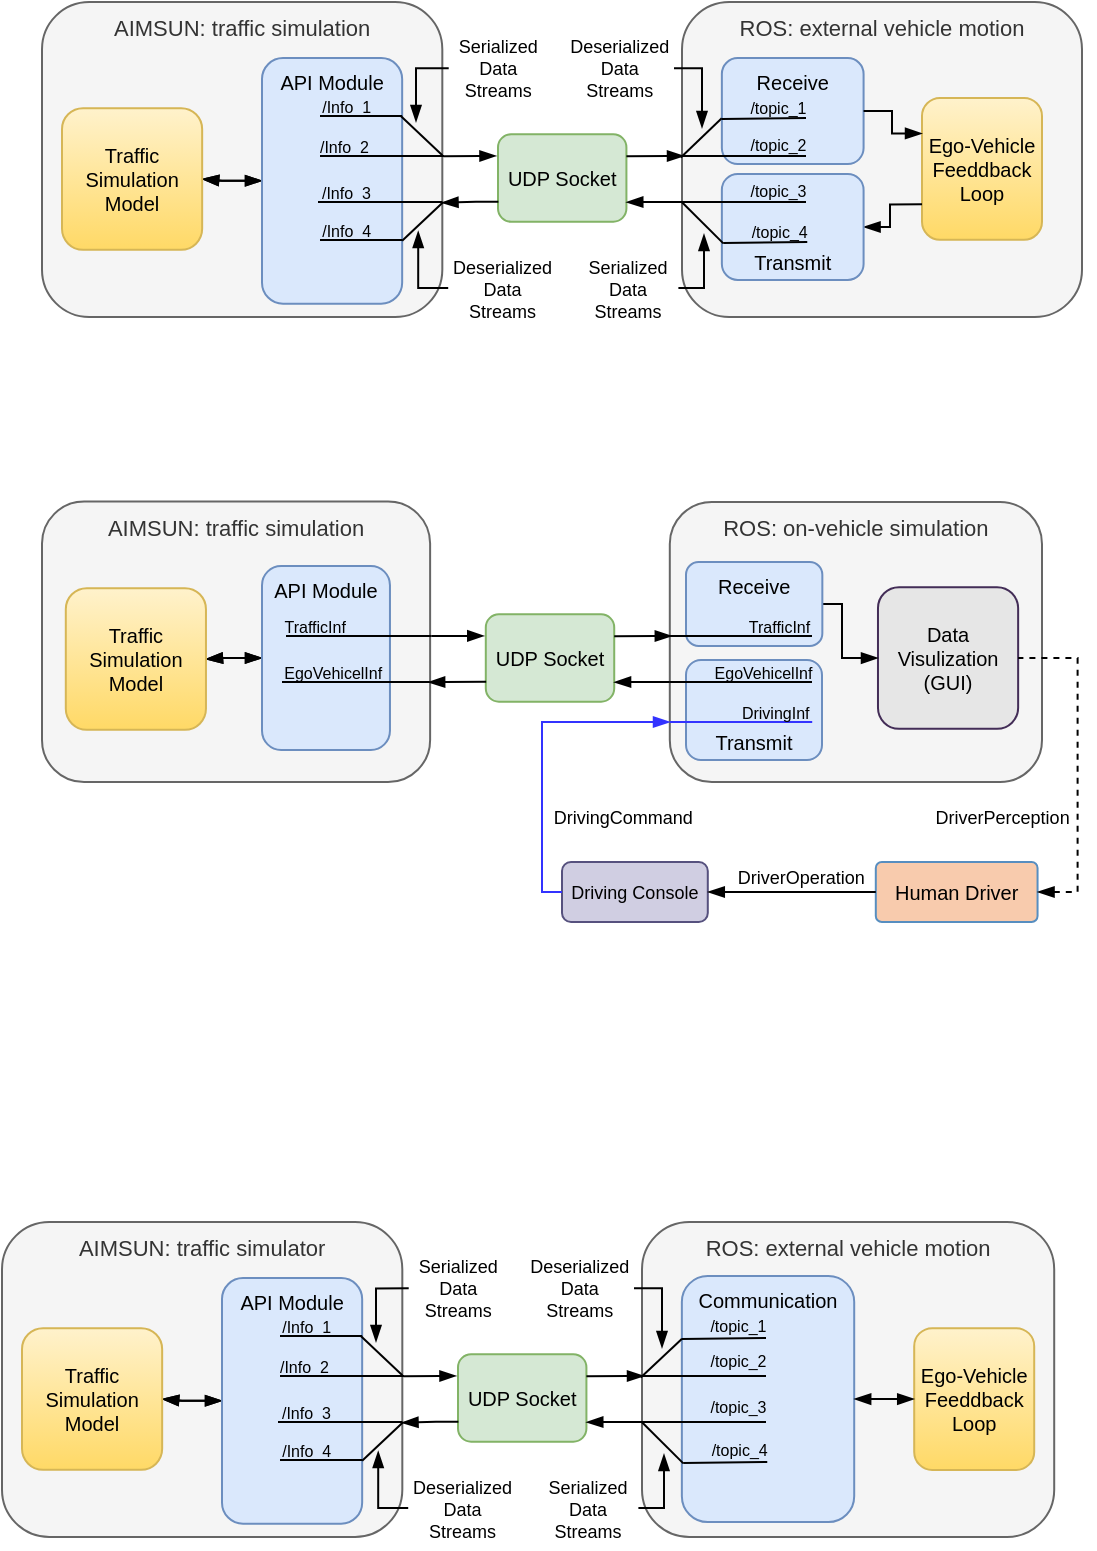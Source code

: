 <mxfile version="14.5.3" type="github" pages="2">
  <diagram id="g7usEjnd5ee0Ly5ZbJtn" name="Page-1">
    <mxGraphModel dx="779" dy="412" grid="1" gridSize="10" guides="1" tooltips="1" connect="1" arrows="1" fold="1" page="1" pageScale="1" pageWidth="850" pageHeight="1100" math="0" shadow="0">
      <root>
        <mxCell id="0" />
        <mxCell id="1" parent="0" />
        <mxCell id="hz4YJR4XzvFQm0AhXdvi-3" value="AIMSUN: traffic simulator" style="rounded=1;align=center;verticalAlign=top;fontSize=11;fontStyle=0;strokeColor=#666666;fillColor=#f5f5f5;fontColor=#333333;glass=0;" parent="1" vertex="1">
          <mxGeometry x="140" y="900" width="200.16" height="157.48" as="geometry" />
        </mxCell>
        <mxCell id="hz4YJR4XzvFQm0AhXdvi-12" value="" style="edgeStyle=orthogonalEdgeStyle;rounded=0;orthogonalLoop=1;jettySize=auto;endArrow=blockThin;endFill=1;startArrow=blockThin;startFill=1;" parent="1" source="hz4YJR4XzvFQm0AhXdvi-4" target="hz4YJR4XzvFQm0AhXdvi-6" edge="1">
          <mxGeometry relative="1" as="geometry" />
        </mxCell>
        <mxCell id="hz4YJR4XzvFQm0AhXdvi-13" value="" style="edgeStyle=orthogonalEdgeStyle;rounded=0;orthogonalLoop=1;jettySize=auto;startArrow=blockThin;startFill=1;endArrow=blockThin;endFill=1;strokeWidth=1;" parent="1" source="hz4YJR4XzvFQm0AhXdvi-4" target="hz4YJR4XzvFQm0AhXdvi-6" edge="1">
          <mxGeometry relative="1" as="geometry" />
        </mxCell>
        <mxCell id="hz4YJR4XzvFQm0AhXdvi-4" value="API Module" style="rounded=1;align=center;verticalAlign=top;fontSize=10;fontStyle=0;fillColor=#dae8fc;strokeColor=#6c8ebf;" parent="1" vertex="1">
          <mxGeometry x="250.0" y="928.01" width="70.079" height="122.834" as="geometry" />
        </mxCell>
        <mxCell id="hz4YJR4XzvFQm0AhXdvi-6" value="Traffic&#xa;Simulation&#xa;Model" style="rounded=1;align=center;verticalAlign=middle;fontSize=10;fontStyle=0;fillColor=#fff2cc;strokeColor=#d6b656;gradientColor=#ffd966;" parent="1" vertex="1">
          <mxGeometry x="150" y="953.07" width="70.08" height="70.866" as="geometry" />
        </mxCell>
        <mxCell id="hz4YJR4XzvFQm0AhXdvi-7" value="UDP Socket" style="rounded=1;align=center;verticalAlign=middle;fillColor=#d5e8d4;strokeColor=#82b366;fontSize=10;fontStyle=0;" parent="1" vertex="1">
          <mxGeometry x="368" y="966.15" width="64.21" height="43.71" as="geometry" />
        </mxCell>
        <mxCell id="hz4YJR4XzvFQm0AhXdvi-8" value="ROS: external vehicle motion" style="rounded=1;align=center;verticalAlign=top;fontSize=11;fontStyle=0;strokeColor=#666666;fillColor=#f5f5f5;fontColor=#333333;glass=0;" parent="1" vertex="1">
          <mxGeometry x="460" y="900" width="206.1" height="157.48" as="geometry" />
        </mxCell>
        <mxCell id="hz4YJR4XzvFQm0AhXdvi-9" value="Communication" style="rounded=1;align=center;verticalAlign=top;fontSize=10;fontStyle=0;fillColor=#dae8fc;strokeColor=#6c8ebf;" parent="1" vertex="1">
          <mxGeometry x="479.93" y="927.01" width="86.17" height="122.99" as="geometry" />
        </mxCell>
        <mxCell id="hz4YJR4XzvFQm0AhXdvi-15" value="Ego-Vehicle&#xa;Feeddback&#xa;Loop" style="rounded=1;align=center;verticalAlign=middle;fontSize=10;fontStyle=0;fillColor=#fff2cc;strokeColor=#d6b656;gradientColor=#ffd966;" parent="1" vertex="1">
          <mxGeometry x="596.1" y="953.07" width="60" height="70.87" as="geometry" />
        </mxCell>
        <mxCell id="hz4YJR4XzvFQm0AhXdvi-17" value="" style="rounded=0;orthogonalLoop=1;jettySize=auto;startArrow=blockThin;startFill=1;endArrow=none;endFill=0;strokeWidth=1;entryX=1.003;entryY=0.49;entryDx=0;entryDy=0;exitX=-0.012;exitY=0.247;exitDx=0;exitDy=0;exitPerimeter=0;entryPerimeter=0;" parent="1" source="hz4YJR4XzvFQm0AhXdvi-7" target="hz4YJR4XzvFQm0AhXdvi-3" edge="1">
          <mxGeometry relative="1" as="geometry">
            <mxPoint x="370" y="977" as="sourcePoint" />
            <mxPoint x="330" y="977" as="targetPoint" />
          </mxGeometry>
        </mxCell>
        <mxCell id="hz4YJR4XzvFQm0AhXdvi-18" value="" style="rounded=0;orthogonalLoop=1;jettySize=auto;startArrow=blockThin;startFill=1;endArrow=none;endFill=0;strokeWidth=1;entryX=1;entryY=0.25;entryDx=0;entryDy=0;" parent="1" target="hz4YJR4XzvFQm0AhXdvi-7" edge="1">
          <mxGeometry relative="1" as="geometry">
            <mxPoint x="461" y="977" as="sourcePoint" />
            <mxPoint x="320" y="987.077" as="targetPoint" />
          </mxGeometry>
        </mxCell>
        <mxCell id="hz4YJR4XzvFQm0AhXdvi-20" value="" style="edgeStyle=orthogonalEdgeStyle;rounded=0;orthogonalLoop=1;jettySize=auto;startArrow=blockThin;startFill=1;endArrow=blockThin;endFill=1;strokeWidth=1;entryX=1;entryY=0.5;entryDx=0;entryDy=0;" parent="1" source="hz4YJR4XzvFQm0AhXdvi-15" target="hz4YJR4XzvFQm0AhXdvi-9" edge="1">
          <mxGeometry relative="1" as="geometry">
            <mxPoint x="486.18" y="986.56" as="sourcePoint" />
            <mxPoint x="444.21" y="987.078" as="targetPoint" />
          </mxGeometry>
        </mxCell>
        <mxCell id="hz4YJR4XzvFQm0AhXdvi-23" value="" style="edgeStyle=orthogonalEdgeStyle;rounded=0;orthogonalLoop=1;jettySize=auto;startArrow=none;startFill=0;endArrow=none;endFill=0;strokeWidth=1;" parent="1" edge="1">
          <mxGeometry relative="1" as="geometry">
            <mxPoint x="522.0" y="977.0" as="sourcePoint" />
            <mxPoint x="460" y="977.0" as="targetPoint" />
          </mxGeometry>
        </mxCell>
        <mxCell id="hz4YJR4XzvFQm0AhXdvi-24" value="/topic_2" style="edgeLabel;align=center;verticalAlign=middle;resizable=0;points=[];fontSize=8;labelBackgroundColor=none;" parent="hz4YJR4XzvFQm0AhXdvi-23" vertex="1" connectable="0">
          <mxGeometry x="-0.195" y="2" relative="1" as="geometry">
            <mxPoint x="11" y="-10" as="offset" />
          </mxGeometry>
        </mxCell>
        <mxCell id="hz4YJR4XzvFQm0AhXdvi-25" value="" style="rounded=0;orthogonalLoop=1;jettySize=auto;startArrow=none;startFill=0;endArrow=none;endFill=0;strokeWidth=1;" parent="1" edge="1">
          <mxGeometry relative="1" as="geometry">
            <mxPoint x="522" y="958.0" as="sourcePoint" />
            <mxPoint x="480" y="958.49" as="targetPoint" />
          </mxGeometry>
        </mxCell>
        <mxCell id="hz4YJR4XzvFQm0AhXdvi-26" value="/topic_1" style="edgeLabel;align=center;verticalAlign=middle;resizable=0;points=[];fontSize=8;labelBackgroundColor=none;" parent="hz4YJR4XzvFQm0AhXdvi-25" vertex="1" connectable="0">
          <mxGeometry x="-0.195" y="2" relative="1" as="geometry">
            <mxPoint x="2.94" y="-8.49" as="offset" />
          </mxGeometry>
        </mxCell>
        <mxCell id="hz4YJR4XzvFQm0AhXdvi-27" value="" style="rounded=0;orthogonalLoop=1;jettySize=auto;startArrow=none;startFill=0;endArrow=none;endFill=0;strokeWidth=1;entryX=-0.003;entryY=0.494;entryDx=0;entryDy=0;exitX=0.001;exitY=0.255;exitDx=0;exitDy=0;entryPerimeter=0;exitPerimeter=0;" parent="1" source="hz4YJR4XzvFQm0AhXdvi-9" target="hz4YJR4XzvFQm0AhXdvi-8" edge="1">
          <mxGeometry relative="1" as="geometry">
            <mxPoint x="470.84" y="987.12" as="sourcePoint" />
            <mxPoint x="444.21" y="987.077" as="targetPoint" />
          </mxGeometry>
        </mxCell>
        <mxCell id="K6NKCnMjnbAVRSnIbpeF-1" value="" style="edgeStyle=orthogonalEdgeStyle;rounded=0;orthogonalLoop=1;jettySize=auto;startArrow=none;startFill=0;endArrow=none;endFill=0;strokeWidth=1;" parent="1" edge="1">
          <mxGeometry relative="1" as="geometry">
            <mxPoint x="522.0" y="1000" as="sourcePoint" />
            <mxPoint x="460" y="1000" as="targetPoint" />
          </mxGeometry>
        </mxCell>
        <mxCell id="K6NKCnMjnbAVRSnIbpeF-2" value="/topic_3" style="edgeLabel;align=center;verticalAlign=middle;resizable=0;points=[];fontSize=8;labelBackgroundColor=none;" parent="K6NKCnMjnbAVRSnIbpeF-1" vertex="1" connectable="0">
          <mxGeometry x="-0.195" y="2" relative="1" as="geometry">
            <mxPoint x="11" y="-10" as="offset" />
          </mxGeometry>
        </mxCell>
        <mxCell id="K6NKCnMjnbAVRSnIbpeF-3" value="" style="rounded=0;orthogonalLoop=1;jettySize=auto;startArrow=none;startFill=0;endArrow=none;endFill=0;strokeWidth=1;" parent="1" edge="1">
          <mxGeometry relative="1" as="geometry">
            <mxPoint x="522.63" y="1020" as="sourcePoint" />
            <mxPoint x="480.63" y="1020.49" as="targetPoint" />
          </mxGeometry>
        </mxCell>
        <mxCell id="K6NKCnMjnbAVRSnIbpeF-4" value="/topic_4" style="edgeLabel;align=center;verticalAlign=middle;resizable=0;points=[];fontSize=8;labelBackgroundColor=none;" parent="K6NKCnMjnbAVRSnIbpeF-3" vertex="1" connectable="0">
          <mxGeometry x="-0.195" y="2" relative="1" as="geometry">
            <mxPoint x="2.94" y="-8.49" as="offset" />
          </mxGeometry>
        </mxCell>
        <mxCell id="K6NKCnMjnbAVRSnIbpeF-5" value="" style="rounded=0;orthogonalLoop=1;jettySize=auto;startArrow=none;startFill=0;endArrow=none;endFill=0;strokeWidth=1;exitX=0.001;exitY=0.255;exitDx=0;exitDy=0;exitPerimeter=0;entryX=0;entryY=0.636;entryDx=0;entryDy=0;entryPerimeter=0;" parent="1" target="hz4YJR4XzvFQm0AhXdvi-8" edge="1">
          <mxGeometry relative="1" as="geometry">
            <mxPoint x="480.643" y="1020.673" as="sourcePoint" />
            <mxPoint x="460" y="1001" as="targetPoint" />
          </mxGeometry>
        </mxCell>
        <mxCell id="K6NKCnMjnbAVRSnIbpeF-6" value="" style="edgeStyle=orthogonalEdgeStyle;rounded=0;orthogonalLoop=1;jettySize=auto;startArrow=none;startFill=0;endArrow=blockThin;endFill=1;strokeWidth=1;entryX=0.999;entryY=0.776;entryDx=0;entryDy=0;entryPerimeter=0;" parent="1" target="hz4YJR4XzvFQm0AhXdvi-7" edge="1">
          <mxGeometry relative="1" as="geometry">
            <mxPoint x="460" y="1000" as="sourcePoint" />
            <mxPoint x="440" y="1000" as="targetPoint" />
            <Array as="points">
              <mxPoint x="447" y="1000" />
            </Array>
          </mxGeometry>
        </mxCell>
        <mxCell id="K6NKCnMjnbAVRSnIbpeF-7" value="" style="edgeStyle=orthogonalEdgeStyle;rounded=0;orthogonalLoop=1;jettySize=auto;startArrow=none;startFill=0;endArrow=blockThin;endFill=1;strokeWidth=1;entryX=0.998;entryY=0.637;entryDx=0;entryDy=0;entryPerimeter=0;exitX=0.003;exitY=0.771;exitDx=0;exitDy=0;exitPerimeter=0;" parent="1" source="hz4YJR4XzvFQm0AhXdvi-7" target="hz4YJR4XzvFQm0AhXdvi-3" edge="1">
          <mxGeometry relative="1" as="geometry">
            <mxPoint x="360" y="1000" as="sourcePoint" />
            <mxPoint x="344.146" y="1000.069" as="targetPoint" />
            <Array as="points">
              <mxPoint x="357" y="1000" />
            </Array>
          </mxGeometry>
        </mxCell>
        <mxCell id="K6NKCnMjnbAVRSnIbpeF-8" value="" style="edgeStyle=orthogonalEdgeStyle;rounded=0;orthogonalLoop=1;jettySize=auto;startArrow=none;startFill=0;endArrow=none;endFill=0;strokeWidth=1;" parent="1" edge="1">
          <mxGeometry relative="1" as="geometry">
            <mxPoint x="341" y="977.0" as="sourcePoint" />
            <mxPoint x="279" y="977.0" as="targetPoint" />
            <Array as="points">
              <mxPoint x="319" y="977" />
              <mxPoint x="319" y="977" />
            </Array>
          </mxGeometry>
        </mxCell>
        <mxCell id="K6NKCnMjnbAVRSnIbpeF-9" value="/Info_2" style="edgeLabel;align=center;verticalAlign=middle;resizable=0;points=[];fontSize=8;labelBackgroundColor=none;" parent="K6NKCnMjnbAVRSnIbpeF-8" vertex="1" connectable="0">
          <mxGeometry x="-0.195" y="2" relative="1" as="geometry">
            <mxPoint x="-25.03" y="-7" as="offset" />
          </mxGeometry>
        </mxCell>
        <mxCell id="K6NKCnMjnbAVRSnIbpeF-10" value="" style="rounded=0;orthogonalLoop=1;jettySize=auto;startArrow=none;startFill=0;endArrow=none;endFill=0;strokeWidth=1;entryX=-0.003;entryY=0.494;entryDx=0;entryDy=0;exitX=0.001;exitY=0.255;exitDx=0;exitDy=0;entryPerimeter=0;exitPerimeter=0;" parent="1" edge="1">
          <mxGeometry relative="1" as="geometry">
            <mxPoint x="340.65" y="1000.002" as="sourcePoint" />
            <mxPoint x="320.08" y="1019.425" as="targetPoint" />
          </mxGeometry>
        </mxCell>
        <mxCell id="K6NKCnMjnbAVRSnIbpeF-11" value="" style="rounded=0;orthogonalLoop=1;jettySize=auto;startArrow=none;startFill=0;endArrow=none;endFill=0;strokeWidth=1;exitX=0.001;exitY=0.255;exitDx=0;exitDy=0;exitPerimeter=0;entryX=0.992;entryY=0.237;entryDx=0;entryDy=0;entryPerimeter=0;" parent="1" target="hz4YJR4XzvFQm0AhXdvi-4" edge="1">
          <mxGeometry relative="1" as="geometry">
            <mxPoint x="340.163" y="976.583" as="sourcePoint" />
            <mxPoint x="319.52" y="956.067" as="targetPoint" />
          </mxGeometry>
        </mxCell>
        <mxCell id="K6NKCnMjnbAVRSnIbpeF-12" value="" style="edgeStyle=orthogonalEdgeStyle;rounded=0;orthogonalLoop=1;jettySize=auto;startArrow=none;startFill=0;endArrow=none;endFill=0;strokeWidth=1;" parent="1" edge="1">
          <mxGeometry relative="1" as="geometry">
            <mxPoint x="299" y="957" as="sourcePoint" />
            <mxPoint x="279" y="957.0" as="targetPoint" />
            <Array as="points">
              <mxPoint x="320.08" y="957" />
              <mxPoint x="320.08" y="957" />
            </Array>
          </mxGeometry>
        </mxCell>
        <mxCell id="K6NKCnMjnbAVRSnIbpeF-13" value="/Info_1" style="edgeLabel;align=center;verticalAlign=middle;resizable=0;points=[];fontSize=8;labelBackgroundColor=none;" parent="K6NKCnMjnbAVRSnIbpeF-12" vertex="1" connectable="0">
          <mxGeometry x="-0.195" y="2" relative="1" as="geometry">
            <mxPoint x="-24.12" y="-7" as="offset" />
          </mxGeometry>
        </mxCell>
        <mxCell id="K6NKCnMjnbAVRSnIbpeF-14" value="" style="edgeStyle=orthogonalEdgeStyle;rounded=0;orthogonalLoop=1;jettySize=auto;startArrow=none;startFill=0;endArrow=none;endFill=0;strokeWidth=1;" parent="1" edge="1">
          <mxGeometry relative="1" as="geometry">
            <mxPoint x="340" y="1000.0" as="sourcePoint" />
            <mxPoint x="278" y="1000.0" as="targetPoint" />
            <Array as="points">
              <mxPoint x="318" y="1000" />
              <mxPoint x="318" y="1000" />
            </Array>
          </mxGeometry>
        </mxCell>
        <mxCell id="K6NKCnMjnbAVRSnIbpeF-15" value="/Info_3" style="edgeLabel;align=center;verticalAlign=middle;resizable=0;points=[];fontSize=8;labelBackgroundColor=none;" parent="K6NKCnMjnbAVRSnIbpeF-14" vertex="1" connectable="0">
          <mxGeometry x="-0.195" y="2" relative="1" as="geometry">
            <mxPoint x="-23.03" y="-7" as="offset" />
          </mxGeometry>
        </mxCell>
        <mxCell id="K6NKCnMjnbAVRSnIbpeF-16" value="" style="edgeStyle=orthogonalEdgeStyle;rounded=0;orthogonalLoop=1;jettySize=auto;startArrow=none;startFill=0;endArrow=none;endFill=0;strokeWidth=1;" parent="1" edge="1">
          <mxGeometry relative="1" as="geometry">
            <mxPoint x="299" y="1019" as="sourcePoint" />
            <mxPoint x="279" y="1019.0" as="targetPoint" />
            <Array as="points">
              <mxPoint x="320.08" y="1019" />
              <mxPoint x="320.08" y="1019" />
            </Array>
          </mxGeometry>
        </mxCell>
        <mxCell id="K6NKCnMjnbAVRSnIbpeF-17" value="/Info_4" style="edgeLabel;align=center;verticalAlign=middle;resizable=0;points=[];fontSize=8;labelBackgroundColor=none;" parent="K6NKCnMjnbAVRSnIbpeF-16" vertex="1" connectable="0">
          <mxGeometry x="-0.195" y="2" relative="1" as="geometry">
            <mxPoint x="-24.12" y="-7" as="offset" />
          </mxGeometry>
        </mxCell>
        <mxCell id="K6NKCnMjnbAVRSnIbpeF-18" value="Serialized&#xa;Data &#xa;Streams" style="text;resizable=0;autosize=1;align=center;verticalAlign=middle;points=[];fillColor=none;strokeColor=none;rounded=0;labelBackgroundColor=none;fontSize=9;" parent="1" vertex="1">
          <mxGeometry x="343.11" y="913.07" width="50" height="40" as="geometry" />
        </mxCell>
        <mxCell id="K6NKCnMjnbAVRSnIbpeF-20" value="" style="edgeStyle=orthogonalEdgeStyle;rounded=0;orthogonalLoop=1;jettySize=auto;startArrow=blockThin;startFill=1;endArrow=none;endFill=0;strokeWidth=1;entryX=0.005;entryY=0.502;entryDx=0;entryDy=0;entryPerimeter=0;" parent="1" target="K6NKCnMjnbAVRSnIbpeF-18" edge="1">
          <mxGeometry relative="1" as="geometry">
            <mxPoint x="327" y="960" as="sourcePoint" />
            <mxPoint x="537.0" y="1008.505" as="targetPoint" />
            <Array as="points">
              <mxPoint x="327" y="960" />
              <mxPoint x="327" y="915" />
            </Array>
          </mxGeometry>
        </mxCell>
        <mxCell id="K6NKCnMjnbAVRSnIbpeF-21" value="" style="edgeStyle=orthogonalEdgeStyle;rounded=0;orthogonalLoop=1;jettySize=auto;startArrow=blockThin;startFill=1;endArrow=none;endFill=0;strokeWidth=1;entryX=0;entryY=0.5;entryDx=0;entryDy=0;" parent="1" target="K6NKCnMjnbAVRSnIbpeF-31" edge="1">
          <mxGeometry relative="1" as="geometry">
            <mxPoint x="328.11" y="1014.54" as="sourcePoint" />
            <mxPoint x="340.11" y="1044" as="targetPoint" />
            <Array as="points">
              <mxPoint x="328" y="1043" />
              <mxPoint x="343" y="1043" />
            </Array>
          </mxGeometry>
        </mxCell>
        <mxCell id="K6NKCnMjnbAVRSnIbpeF-22" value="Serialized&#xa;Data &#xa;Streams" style="text;resizable=0;autosize=1;align=center;verticalAlign=middle;points=[];fillColor=none;strokeColor=none;rounded=0;labelBackgroundColor=none;fontSize=9;" parent="1" vertex="1">
          <mxGeometry x="408.0" y="1023.48" width="50" height="40" as="geometry" />
        </mxCell>
        <mxCell id="K6NKCnMjnbAVRSnIbpeF-23" value="" style="edgeStyle=orthogonalEdgeStyle;rounded=0;orthogonalLoop=1;jettySize=auto;startArrow=blockThin;startFill=1;endArrow=none;endFill=0;strokeWidth=1;entryX=1.004;entryY=0.5;entryDx=0;entryDy=0;entryPerimeter=0;" parent="1" target="K6NKCnMjnbAVRSnIbpeF-22" edge="1">
          <mxGeometry relative="1" as="geometry">
            <mxPoint x="471" y="1016" as="sourcePoint" />
            <mxPoint x="641.0" y="1080.375" as="targetPoint" />
            <Array as="points">
              <mxPoint x="471" y="1043" />
              <mxPoint x="458" y="1043" />
            </Array>
          </mxGeometry>
        </mxCell>
        <mxCell id="K6NKCnMjnbAVRSnIbpeF-28" value="" style="edgeStyle=orthogonalEdgeStyle;rounded=0;orthogonalLoop=1;jettySize=auto;startArrow=blockThin;startFill=1;endArrow=none;endFill=0;strokeWidth=1;entryX=1;entryY=0.5;entryDx=0;entryDy=0;" parent="1" target="K6NKCnMjnbAVRSnIbpeF-30" edge="1">
          <mxGeometry relative="1" as="geometry">
            <mxPoint x="470" y="963" as="sourcePoint" />
            <mxPoint x="458.765" y="935.95" as="targetPoint" />
            <Array as="points">
              <mxPoint x="470" y="934" />
            </Array>
          </mxGeometry>
        </mxCell>
        <mxCell id="K6NKCnMjnbAVRSnIbpeF-30" value="Deserialized&#xa;Data&#xa;Streams" style="rounded=1;align=center;verticalAlign=middle;fontSize=9;fontStyle=0;fillColor=none;strokeColor=none;" parent="1" vertex="1">
          <mxGeometry x="401.79" y="913.67" width="54.21" height="38.79" as="geometry" />
        </mxCell>
        <mxCell id="K6NKCnMjnbAVRSnIbpeF-31" value="Deserialized&#xa;Data&#xa;Streams" style="rounded=1;align=center;verticalAlign=middle;fontSize=9;fontStyle=0;fillColor=none;strokeColor=none;" parent="1" vertex="1">
          <mxGeometry x="343.11" y="1024.09" width="54.21" height="38.79" as="geometry" />
        </mxCell>
        <mxCell id="K6NKCnMjnbAVRSnIbpeF-34" value="AIMSUN: traffic simulation" style="rounded=1;align=center;verticalAlign=top;fontSize=11;fontStyle=0;strokeColor=#666666;fillColor=#f5f5f5;fontColor=#333333;glass=0;" parent="1" vertex="1">
          <mxGeometry x="160" y="539.76" width="194.06" height="140.24" as="geometry" />
        </mxCell>
        <mxCell id="K6NKCnMjnbAVRSnIbpeF-35" value="" style="edgeStyle=orthogonalEdgeStyle;rounded=0;orthogonalLoop=1;jettySize=auto;endArrow=blockThin;endFill=1;startArrow=blockThin;startFill=1;" parent="1" source="K6NKCnMjnbAVRSnIbpeF-37" target="K6NKCnMjnbAVRSnIbpeF-38" edge="1">
          <mxGeometry relative="1" as="geometry" />
        </mxCell>
        <mxCell id="K6NKCnMjnbAVRSnIbpeF-36" value="" style="edgeStyle=orthogonalEdgeStyle;rounded=0;orthogonalLoop=1;jettySize=auto;startArrow=blockThin;startFill=1;endArrow=blockThin;endFill=1;strokeWidth=1;" parent="1" source="K6NKCnMjnbAVRSnIbpeF-37" target="K6NKCnMjnbAVRSnIbpeF-38" edge="1">
          <mxGeometry relative="1" as="geometry" />
        </mxCell>
        <mxCell id="K6NKCnMjnbAVRSnIbpeF-37" value="API Module" style="rounded=1;align=center;verticalAlign=top;fontSize=10;fontStyle=0;fillColor=#dae8fc;strokeColor=#6c8ebf;" parent="1" vertex="1">
          <mxGeometry x="270" y="572.01" width="63.98" height="91.99" as="geometry" />
        </mxCell>
        <mxCell id="K6NKCnMjnbAVRSnIbpeF-38" value="Traffic&#xa;Simulation&#xa;Model" style="rounded=1;align=center;verticalAlign=middle;fontSize=10;fontStyle=0;fillColor=#fff2cc;strokeColor=#d6b656;gradientColor=#ffd966;" parent="1" vertex="1">
          <mxGeometry x="171.9" y="583.07" width="70.08" height="70.866" as="geometry" />
        </mxCell>
        <mxCell id="K6NKCnMjnbAVRSnIbpeF-39" value="UDP Socket" style="rounded=1;align=center;verticalAlign=middle;fillColor=#d5e8d4;strokeColor=#82b366;fontSize=10;fontStyle=0;" parent="1" vertex="1">
          <mxGeometry x="381.9" y="596.15" width="64.21" height="43.71" as="geometry" />
        </mxCell>
        <mxCell id="K6NKCnMjnbAVRSnIbpeF-40" value="ROS: on-vehicle simulation" style="rounded=1;align=center;verticalAlign=top;fontSize=11;fontStyle=0;strokeColor=#666666;fillColor=#f5f5f5;fontColor=#333333;glass=0;" parent="1" vertex="1">
          <mxGeometry x="473.9" y="540" width="186.1" height="140" as="geometry" />
        </mxCell>
        <mxCell id="K6NKCnMjnbAVRSnIbpeF-42" value="Data&#xa;Visulization&#xa;(GUI)" style="rounded=1;align=center;verticalAlign=middle;fontSize=10;fontStyle=0;strokeColor=#432D57;fillColor=#E6E6E6;" parent="1" vertex="1">
          <mxGeometry x="577.99" y="582.57" width="70.079" height="70.866" as="geometry" />
        </mxCell>
        <mxCell id="K6NKCnMjnbAVRSnIbpeF-43" value="" style="rounded=0;orthogonalLoop=1;jettySize=auto;startArrow=blockThin;startFill=1;endArrow=none;endFill=0;strokeWidth=1;exitX=-0.012;exitY=0.247;exitDx=0;exitDy=0;exitPerimeter=0;" parent="1" source="K6NKCnMjnbAVRSnIbpeF-39" edge="1">
          <mxGeometry relative="1" as="geometry">
            <mxPoint x="383.9" y="607" as="sourcePoint" />
            <mxPoint x="355" y="607" as="targetPoint" />
          </mxGeometry>
        </mxCell>
        <mxCell id="K6NKCnMjnbAVRSnIbpeF-44" value="" style="rounded=0;orthogonalLoop=1;jettySize=auto;startArrow=blockThin;startFill=1;endArrow=none;endFill=0;strokeWidth=1;entryX=1;entryY=0.25;entryDx=0;entryDy=0;" parent="1" target="K6NKCnMjnbAVRSnIbpeF-39" edge="1">
          <mxGeometry relative="1" as="geometry">
            <mxPoint x="474.9" y="607" as="sourcePoint" />
            <mxPoint x="333.9" y="617.077" as="targetPoint" />
          </mxGeometry>
        </mxCell>
        <mxCell id="K6NKCnMjnbAVRSnIbpeF-45" value="" style="edgeStyle=orthogonalEdgeStyle;rounded=0;orthogonalLoop=1;jettySize=auto;startArrow=blockThin;startFill=1;endArrow=none;endFill=0;strokeWidth=1;entryX=1;entryY=0.5;entryDx=0;entryDy=0;" parent="1" source="K6NKCnMjnbAVRSnIbpeF-42" target="-QNfoEiQIN1xO6m_8FKs-46" edge="1">
          <mxGeometry relative="1" as="geometry">
            <mxPoint x="500.08" y="616.56" as="sourcePoint" />
            <mxPoint x="558.003" y="618.5" as="targetPoint" />
            <Array as="points">
              <mxPoint x="560" y="618" />
              <mxPoint x="560" y="591" />
            </Array>
          </mxGeometry>
        </mxCell>
        <mxCell id="K6NKCnMjnbAVRSnIbpeF-56" value="" style="edgeStyle=orthogonalEdgeStyle;rounded=0;orthogonalLoop=1;jettySize=auto;startArrow=none;startFill=0;endArrow=blockThin;endFill=1;strokeWidth=1;entryX=0.999;entryY=0.776;entryDx=0;entryDy=0;entryPerimeter=0;" parent="1" target="K6NKCnMjnbAVRSnIbpeF-39" edge="1">
          <mxGeometry relative="1" as="geometry">
            <mxPoint x="473.9" y="630" as="sourcePoint" />
            <mxPoint x="453.9" y="630" as="targetPoint" />
            <Array as="points">
              <mxPoint x="460.9" y="630" />
            </Array>
          </mxGeometry>
        </mxCell>
        <mxCell id="K6NKCnMjnbAVRSnIbpeF-57" value="" style="rounded=0;orthogonalLoop=1;jettySize=auto;startArrow=none;startFill=0;endArrow=blockThin;endFill=1;strokeWidth=1;entryX=0.995;entryY=0.644;entryDx=0;entryDy=0;entryPerimeter=0;exitX=0.003;exitY=0.771;exitDx=0;exitDy=0;exitPerimeter=0;" parent="1" source="K6NKCnMjnbAVRSnIbpeF-39" target="K6NKCnMjnbAVRSnIbpeF-34" edge="1">
          <mxGeometry relative="1" as="geometry">
            <mxPoint x="373.9" y="630" as="sourcePoint" />
            <mxPoint x="358.046" y="630.069" as="targetPoint" />
          </mxGeometry>
        </mxCell>
        <mxCell id="K6NKCnMjnbAVRSnIbpeF-58" value="" style="edgeStyle=orthogonalEdgeStyle;rounded=0;orthogonalLoop=1;jettySize=auto;startArrow=none;startFill=0;endArrow=none;endFill=0;strokeWidth=1;" parent="1" edge="1">
          <mxGeometry relative="1" as="geometry">
            <mxPoint x="354.9" y="607.0" as="sourcePoint" />
            <mxPoint x="282" y="607.0" as="targetPoint" />
            <Array as="points">
              <mxPoint x="332.9" y="607" />
              <mxPoint x="332.9" y="607" />
            </Array>
          </mxGeometry>
        </mxCell>
        <mxCell id="K6NKCnMjnbAVRSnIbpeF-59" value="TrafficInf" style="edgeLabel;align=center;verticalAlign=middle;resizable=0;points=[];fontSize=8;labelBackgroundColor=none;" parent="K6NKCnMjnbAVRSnIbpeF-58" vertex="1" connectable="0">
          <mxGeometry x="-0.195" y="2" relative="1" as="geometry">
            <mxPoint x="-29.03" y="-7" as="offset" />
          </mxGeometry>
        </mxCell>
        <mxCell id="K6NKCnMjnbAVRSnIbpeF-64" value="" style="edgeStyle=orthogonalEdgeStyle;rounded=0;orthogonalLoop=1;jettySize=auto;startArrow=none;startFill=0;endArrow=none;endFill=0;strokeWidth=1;" parent="1" edge="1">
          <mxGeometry relative="1" as="geometry">
            <mxPoint x="353.9" y="630.0" as="sourcePoint" />
            <mxPoint x="280" y="630" as="targetPoint" />
            <Array as="points">
              <mxPoint x="331.9" y="630" />
              <mxPoint x="331.9" y="630" />
            </Array>
          </mxGeometry>
        </mxCell>
        <mxCell id="K6NKCnMjnbAVRSnIbpeF-65" value="EgoVehicelInf" style="edgeLabel;align=center;verticalAlign=middle;resizable=0;points=[];fontSize=8;labelBackgroundColor=none;" parent="K6NKCnMjnbAVRSnIbpeF-64" vertex="1" connectable="0">
          <mxGeometry x="-0.195" y="2" relative="1" as="geometry">
            <mxPoint x="-19.03" y="-7" as="offset" />
          </mxGeometry>
        </mxCell>
        <mxCell id="tJCZRqBJ2CxmemZXy25r-1" value="Human Driver" style="rounded=1;align=center;verticalAlign=middle;fontSize=10;fontStyle=0;fillColor=#F8CBAD;strokeColor=#578EC0;arcSize=10;" parent="1" vertex="1">
          <mxGeometry x="576.9" y="720" width="80.88" height="30" as="geometry" />
        </mxCell>
        <mxCell id="tJCZRqBJ2CxmemZXy25r-2" value="" style="rounded=0;orthogonalLoop=1;jettySize=auto;startArrow=blockThin;startFill=1;endArrow=none;endFill=0;strokeWidth=1;entryX=1;entryY=0.5;entryDx=0;entryDy=0;exitX=1;exitY=0.5;exitDx=0;exitDy=0;edgeStyle=orthogonalEdgeStyle;dashed=1;" parent="1" source="tJCZRqBJ2CxmemZXy25r-1" target="K6NKCnMjnbAVRSnIbpeF-42" edge="1">
          <mxGeometry relative="1" as="geometry">
            <mxPoint x="391.129" y="616.946" as="sourcePoint" />
            <mxPoint x="364.66" y="617.165" as="targetPoint" />
          </mxGeometry>
        </mxCell>
        <mxCell id="FIuZF2IC0c6RJkiDbf_0-8" value="DriverPerception" style="edgeLabel;align=center;verticalAlign=middle;resizable=0;points=[];fontSize=9;labelBackgroundColor=none;" parent="tJCZRqBJ2CxmemZXy25r-2" vertex="1" connectable="0">
          <mxGeometry x="-0.16" relative="1" as="geometry">
            <mxPoint x="-37.73" y="11.98" as="offset" />
          </mxGeometry>
        </mxCell>
        <mxCell id="FIuZF2IC0c6RJkiDbf_0-1" value="Driving Console" style="rounded=1;align=center;verticalAlign=middle;fillColor=#d0cee2;strokeColor=#56517e;fontSize=9;fontStyle=0;" parent="1" vertex="1">
          <mxGeometry x="420" y="720" width="72.9" height="30" as="geometry" />
        </mxCell>
        <mxCell id="FIuZF2IC0c6RJkiDbf_0-3" value="" style="rounded=0;orthogonalLoop=1;jettySize=auto;startArrow=none;startFill=0;endArrow=blockThin;endFill=1;strokeWidth=1;entryX=1;entryY=0.5;entryDx=0;entryDy=0;exitX=0;exitY=0.5;exitDx=0;exitDy=0;" parent="1" source="tJCZRqBJ2CxmemZXy25r-1" target="FIuZF2IC0c6RJkiDbf_0-1" edge="1">
          <mxGeometry relative="1" as="geometry">
            <mxPoint x="458.303" y="756.72" as="sourcePoint" />
            <mxPoint x="429.3" y="756.945" as="targetPoint" />
          </mxGeometry>
        </mxCell>
        <mxCell id="FIuZF2IC0c6RJkiDbf_0-6" value="DriverOperation" style="edgeLabel;align=center;verticalAlign=middle;resizable=0;points=[];fontSize=9;" parent="FIuZF2IC0c6RJkiDbf_0-3" vertex="1" connectable="0">
          <mxGeometry x="-0.162" y="2" relative="1" as="geometry">
            <mxPoint x="-2.48" y="-10" as="offset" />
          </mxGeometry>
        </mxCell>
        <mxCell id="FIuZF2IC0c6RJkiDbf_0-4" value="" style="rounded=0;orthogonalLoop=1;jettySize=auto;startArrow=blockThin;startFill=1;endArrow=none;endFill=0;strokeWidth=1;entryX=0;entryY=0.5;entryDx=0;entryDy=0;edgeStyle=orthogonalEdgeStyle;fillColor=#dae8fc;strokeColor=#3333FF;" parent="1" target="FIuZF2IC0c6RJkiDbf_0-1" edge="1">
          <mxGeometry relative="1" as="geometry">
            <mxPoint x="474" y="650" as="sourcePoint" />
            <mxPoint x="369.089" y="720.003" as="targetPoint" />
            <Array as="points">
              <mxPoint x="410" y="650" />
              <mxPoint x="410" y="735" />
            </Array>
          </mxGeometry>
        </mxCell>
        <mxCell id="FIuZF2IC0c6RJkiDbf_0-7" value="DrivingCommand" style="edgeLabel;align=center;verticalAlign=middle;resizable=0;points=[];fontSize=9;labelBackgroundColor=none;" parent="FIuZF2IC0c6RJkiDbf_0-4" vertex="1" connectable="0">
          <mxGeometry x="-0.263" y="1" relative="1" as="geometry">
            <mxPoint x="34.9" y="46.22" as="offset" />
          </mxGeometry>
        </mxCell>
        <mxCell id="-QNfoEiQIN1xO6m_8FKs-2" value="AIMSUN: traffic simulation" style="rounded=1;align=center;verticalAlign=top;fontSize=11;fontStyle=0;strokeColor=#666666;fillColor=#f5f5f5;fontColor=#333333;glass=0;" vertex="1" parent="1">
          <mxGeometry x="160" y="290" width="200.16" height="157.48" as="geometry" />
        </mxCell>
        <mxCell id="-QNfoEiQIN1xO6m_8FKs-3" value="" style="edgeStyle=orthogonalEdgeStyle;rounded=0;orthogonalLoop=1;jettySize=auto;endArrow=blockThin;endFill=1;startArrow=blockThin;startFill=1;" edge="1" parent="1" source="-QNfoEiQIN1xO6m_8FKs-5" target="-QNfoEiQIN1xO6m_8FKs-6">
          <mxGeometry relative="1" as="geometry" />
        </mxCell>
        <mxCell id="-QNfoEiQIN1xO6m_8FKs-4" value="" style="edgeStyle=orthogonalEdgeStyle;rounded=0;orthogonalLoop=1;jettySize=auto;startArrow=blockThin;startFill=1;endArrow=blockThin;endFill=1;strokeWidth=1;" edge="1" parent="1" source="-QNfoEiQIN1xO6m_8FKs-5" target="-QNfoEiQIN1xO6m_8FKs-6">
          <mxGeometry relative="1" as="geometry" />
        </mxCell>
        <mxCell id="-QNfoEiQIN1xO6m_8FKs-5" value="API Module" style="rounded=1;align=center;verticalAlign=top;fontSize=10;fontStyle=0;fillColor=#dae8fc;strokeColor=#6c8ebf;" vertex="1" parent="1">
          <mxGeometry x="270" y="318.01" width="70.079" height="122.834" as="geometry" />
        </mxCell>
        <mxCell id="-QNfoEiQIN1xO6m_8FKs-6" value="Traffic&#xa;Simulation&#xa;Model" style="rounded=1;align=center;verticalAlign=middle;fontSize=10;fontStyle=0;fillColor=#fff2cc;strokeColor=#d6b656;gradientColor=#ffd966;" vertex="1" parent="1">
          <mxGeometry x="170" y="343.07" width="70.08" height="70.866" as="geometry" />
        </mxCell>
        <mxCell id="-QNfoEiQIN1xO6m_8FKs-7" value="UDP Socket" style="rounded=1;align=center;verticalAlign=middle;fillColor=#d5e8d4;strokeColor=#82b366;fontSize=10;fontStyle=0;" vertex="1" parent="1">
          <mxGeometry x="388" y="356.15" width="64.21" height="43.71" as="geometry" />
        </mxCell>
        <mxCell id="-QNfoEiQIN1xO6m_8FKs-8" value="ROS: external vehicle motion" style="rounded=1;align=center;verticalAlign=top;fontSize=11;fontStyle=0;strokeColor=#666666;fillColor=#f5f5f5;fontColor=#333333;glass=0;" vertex="1" parent="1">
          <mxGeometry x="480" y="290" width="200" height="157.48" as="geometry" />
        </mxCell>
        <mxCell id="-QNfoEiQIN1xO6m_8FKs-9" value="Receive" style="rounded=1;align=center;verticalAlign=top;fontSize=10;fontStyle=0;fillColor=#dae8fc;strokeColor=#6c8ebf;" vertex="1" parent="1">
          <mxGeometry x="499.93" y="318.01" width="70.866" height="52.99" as="geometry" />
        </mxCell>
        <mxCell id="-QNfoEiQIN1xO6m_8FKs-10" value="Ego-Vehicle&#xa;Feeddback&#xa;Loop" style="rounded=1;align=center;verticalAlign=middle;fontSize=10;fontStyle=0;fillColor=#fff2cc;strokeColor=#d6b656;gradientColor=#ffd966;" vertex="1" parent="1">
          <mxGeometry x="600" y="338" width="60" height="70.87" as="geometry" />
        </mxCell>
        <mxCell id="-QNfoEiQIN1xO6m_8FKs-11" value="" style="rounded=0;orthogonalLoop=1;jettySize=auto;startArrow=blockThin;startFill=1;endArrow=none;endFill=0;strokeWidth=1;entryX=1.003;entryY=0.49;entryDx=0;entryDy=0;exitX=-0.012;exitY=0.247;exitDx=0;exitDy=0;exitPerimeter=0;entryPerimeter=0;" edge="1" parent="1" source="-QNfoEiQIN1xO6m_8FKs-7" target="-QNfoEiQIN1xO6m_8FKs-2">
          <mxGeometry relative="1" as="geometry">
            <mxPoint x="390" y="367" as="sourcePoint" />
            <mxPoint x="350" y="367" as="targetPoint" />
          </mxGeometry>
        </mxCell>
        <mxCell id="-QNfoEiQIN1xO6m_8FKs-12" value="" style="rounded=0;orthogonalLoop=1;jettySize=auto;startArrow=blockThin;startFill=1;endArrow=none;endFill=0;strokeWidth=1;entryX=1;entryY=0.25;entryDx=0;entryDy=0;" edge="1" parent="1" target="-QNfoEiQIN1xO6m_8FKs-7">
          <mxGeometry relative="1" as="geometry">
            <mxPoint x="481.0" y="367" as="sourcePoint" />
            <mxPoint x="340" y="377.077" as="targetPoint" />
          </mxGeometry>
        </mxCell>
        <mxCell id="-QNfoEiQIN1xO6m_8FKs-13" value="" style="edgeStyle=orthogonalEdgeStyle;rounded=0;orthogonalLoop=1;jettySize=auto;startArrow=none;startFill=0;endArrow=blockThin;endFill=1;strokeWidth=1;entryX=1;entryY=0.5;entryDx=0;entryDy=0;exitX=0;exitY=0.75;exitDx=0;exitDy=0;" edge="1" parent="1" source="-QNfoEiQIN1xO6m_8FKs-10" target="-QNfoEiQIN1xO6m_8FKs-44">
          <mxGeometry relative="1" as="geometry">
            <mxPoint x="616" y="396" as="sourcePoint" />
            <mxPoint x="464.21" y="377.078" as="targetPoint" />
            <Array as="points">
              <mxPoint x="584" y="391" />
              <mxPoint x="584" y="403" />
            </Array>
          </mxGeometry>
        </mxCell>
        <mxCell id="-QNfoEiQIN1xO6m_8FKs-14" value="" style="edgeStyle=orthogonalEdgeStyle;rounded=0;orthogonalLoop=1;jettySize=auto;startArrow=none;startFill=0;endArrow=none;endFill=0;strokeWidth=1;" edge="1" parent="1">
          <mxGeometry relative="1" as="geometry">
            <mxPoint x="542.0" y="367.0" as="sourcePoint" />
            <mxPoint x="480.0" y="367.0" as="targetPoint" />
          </mxGeometry>
        </mxCell>
        <mxCell id="-QNfoEiQIN1xO6m_8FKs-15" value="/topic_2" style="edgeLabel;align=center;verticalAlign=middle;resizable=0;points=[];fontSize=8;labelBackgroundColor=none;" vertex="1" connectable="0" parent="-QNfoEiQIN1xO6m_8FKs-14">
          <mxGeometry x="-0.195" y="2" relative="1" as="geometry">
            <mxPoint x="11" y="-8" as="offset" />
          </mxGeometry>
        </mxCell>
        <mxCell id="-QNfoEiQIN1xO6m_8FKs-16" value="" style="rounded=0;orthogonalLoop=1;jettySize=auto;startArrow=none;startFill=0;endArrow=none;endFill=0;strokeWidth=1;" edge="1" parent="1">
          <mxGeometry relative="1" as="geometry">
            <mxPoint x="542.0" y="348.0" as="sourcePoint" />
            <mxPoint x="500.0" y="348.49" as="targetPoint" />
          </mxGeometry>
        </mxCell>
        <mxCell id="-QNfoEiQIN1xO6m_8FKs-17" value="/topic_1" style="edgeLabel;align=center;verticalAlign=middle;resizable=0;points=[];fontSize=8;labelBackgroundColor=none;" vertex="1" connectable="0" parent="-QNfoEiQIN1xO6m_8FKs-16">
          <mxGeometry x="-0.195" y="2" relative="1" as="geometry">
            <mxPoint x="2.94" y="-7.49" as="offset" />
          </mxGeometry>
        </mxCell>
        <mxCell id="-QNfoEiQIN1xO6m_8FKs-18" value="" style="rounded=0;orthogonalLoop=1;jettySize=auto;startArrow=none;startFill=0;endArrow=none;endFill=0;strokeWidth=1;entryX=-0.003;entryY=0.494;entryDx=0;entryDy=0;exitX=-0.001;exitY=0.569;exitDx=0;exitDy=0;entryPerimeter=0;exitPerimeter=0;" edge="1" parent="1" source="-QNfoEiQIN1xO6m_8FKs-9" target="-QNfoEiQIN1xO6m_8FKs-8">
          <mxGeometry relative="1" as="geometry">
            <mxPoint x="490.84" y="377.12" as="sourcePoint" />
            <mxPoint x="464.21" y="377.077" as="targetPoint" />
          </mxGeometry>
        </mxCell>
        <mxCell id="-QNfoEiQIN1xO6m_8FKs-24" value="" style="edgeStyle=orthogonalEdgeStyle;rounded=0;orthogonalLoop=1;jettySize=auto;startArrow=none;startFill=0;endArrow=blockThin;endFill=1;strokeWidth=1;entryX=0.999;entryY=0.776;entryDx=0;entryDy=0;entryPerimeter=0;" edge="1" parent="1" target="-QNfoEiQIN1xO6m_8FKs-7">
          <mxGeometry relative="1" as="geometry">
            <mxPoint x="480.0" y="390" as="sourcePoint" />
            <mxPoint x="460" y="390" as="targetPoint" />
            <Array as="points">
              <mxPoint x="467" y="390" />
            </Array>
          </mxGeometry>
        </mxCell>
        <mxCell id="-QNfoEiQIN1xO6m_8FKs-25" value="" style="edgeStyle=orthogonalEdgeStyle;rounded=0;orthogonalLoop=1;jettySize=auto;startArrow=none;startFill=0;endArrow=blockThin;endFill=1;strokeWidth=1;entryX=0.998;entryY=0.637;entryDx=0;entryDy=0;entryPerimeter=0;exitX=0.003;exitY=0.771;exitDx=0;exitDy=0;exitPerimeter=0;" edge="1" parent="1" source="-QNfoEiQIN1xO6m_8FKs-7" target="-QNfoEiQIN1xO6m_8FKs-2">
          <mxGeometry relative="1" as="geometry">
            <mxPoint x="380" y="390" as="sourcePoint" />
            <mxPoint x="364.146" y="390.069" as="targetPoint" />
            <Array as="points">
              <mxPoint x="377" y="390" />
            </Array>
          </mxGeometry>
        </mxCell>
        <mxCell id="-QNfoEiQIN1xO6m_8FKs-26" value="" style="edgeStyle=orthogonalEdgeStyle;rounded=0;orthogonalLoop=1;jettySize=auto;startArrow=none;startFill=0;endArrow=none;endFill=0;strokeWidth=1;" edge="1" parent="1">
          <mxGeometry relative="1" as="geometry">
            <mxPoint x="361.0" y="367.0" as="sourcePoint" />
            <mxPoint x="299.0" y="367.0" as="targetPoint" />
            <Array as="points">
              <mxPoint x="339" y="367" />
              <mxPoint x="339" y="367" />
            </Array>
          </mxGeometry>
        </mxCell>
        <mxCell id="-QNfoEiQIN1xO6m_8FKs-27" value="/Info_2" style="edgeLabel;align=center;verticalAlign=middle;resizable=0;points=[];fontSize=8;labelBackgroundColor=none;" vertex="1" connectable="0" parent="-QNfoEiQIN1xO6m_8FKs-26">
          <mxGeometry x="-0.195" y="2" relative="1" as="geometry">
            <mxPoint x="-25.03" y="-7" as="offset" />
          </mxGeometry>
        </mxCell>
        <mxCell id="-QNfoEiQIN1xO6m_8FKs-28" value="" style="rounded=0;orthogonalLoop=1;jettySize=auto;startArrow=none;startFill=0;endArrow=none;endFill=0;strokeWidth=1;entryX=-0.003;entryY=0.494;entryDx=0;entryDy=0;exitX=0.001;exitY=0.255;exitDx=0;exitDy=0;entryPerimeter=0;exitPerimeter=0;" edge="1" parent="1">
          <mxGeometry relative="1" as="geometry">
            <mxPoint x="360.65" y="390.002" as="sourcePoint" />
            <mxPoint x="340.08" y="409.425" as="targetPoint" />
          </mxGeometry>
        </mxCell>
        <mxCell id="-QNfoEiQIN1xO6m_8FKs-29" value="" style="rounded=0;orthogonalLoop=1;jettySize=auto;startArrow=none;startFill=0;endArrow=none;endFill=0;strokeWidth=1;exitX=0.001;exitY=0.255;exitDx=0;exitDy=0;exitPerimeter=0;entryX=0.992;entryY=0.237;entryDx=0;entryDy=0;entryPerimeter=0;" edge="1" parent="1" target="-QNfoEiQIN1xO6m_8FKs-5">
          <mxGeometry relative="1" as="geometry">
            <mxPoint x="360.163" y="366.583" as="sourcePoint" />
            <mxPoint x="339.52" y="346.067" as="targetPoint" />
          </mxGeometry>
        </mxCell>
        <mxCell id="-QNfoEiQIN1xO6m_8FKs-30" value="" style="edgeStyle=orthogonalEdgeStyle;rounded=0;orthogonalLoop=1;jettySize=auto;startArrow=none;startFill=0;endArrow=none;endFill=0;strokeWidth=1;" edge="1" parent="1">
          <mxGeometry relative="1" as="geometry">
            <mxPoint x="319.0" y="347" as="sourcePoint" />
            <mxPoint x="299.0" y="347.0" as="targetPoint" />
            <Array as="points">
              <mxPoint x="340.08" y="347" />
              <mxPoint x="340.08" y="347" />
            </Array>
          </mxGeometry>
        </mxCell>
        <mxCell id="-QNfoEiQIN1xO6m_8FKs-31" value="/Info_1" style="edgeLabel;align=center;verticalAlign=middle;resizable=0;points=[];fontSize=8;labelBackgroundColor=none;" vertex="1" connectable="0" parent="-QNfoEiQIN1xO6m_8FKs-30">
          <mxGeometry x="-0.195" y="2" relative="1" as="geometry">
            <mxPoint x="-24.12" y="-7" as="offset" />
          </mxGeometry>
        </mxCell>
        <mxCell id="-QNfoEiQIN1xO6m_8FKs-32" value="" style="edgeStyle=orthogonalEdgeStyle;rounded=0;orthogonalLoop=1;jettySize=auto;startArrow=none;startFill=0;endArrow=none;endFill=0;strokeWidth=1;" edge="1" parent="1">
          <mxGeometry relative="1" as="geometry">
            <mxPoint x="360.0" y="390.0" as="sourcePoint" />
            <mxPoint x="298.0" y="390.0" as="targetPoint" />
            <Array as="points">
              <mxPoint x="338" y="390" />
              <mxPoint x="338" y="390" />
            </Array>
          </mxGeometry>
        </mxCell>
        <mxCell id="-QNfoEiQIN1xO6m_8FKs-33" value="/Info_3" style="edgeLabel;align=center;verticalAlign=middle;resizable=0;points=[];fontSize=8;labelBackgroundColor=none;" vertex="1" connectable="0" parent="-QNfoEiQIN1xO6m_8FKs-32">
          <mxGeometry x="-0.195" y="2" relative="1" as="geometry">
            <mxPoint x="-23.03" y="-7" as="offset" />
          </mxGeometry>
        </mxCell>
        <mxCell id="-QNfoEiQIN1xO6m_8FKs-34" value="" style="edgeStyle=orthogonalEdgeStyle;rounded=0;orthogonalLoop=1;jettySize=auto;startArrow=none;startFill=0;endArrow=none;endFill=0;strokeWidth=1;" edge="1" parent="1">
          <mxGeometry relative="1" as="geometry">
            <mxPoint x="319.0" y="409" as="sourcePoint" />
            <mxPoint x="299.0" y="409.0" as="targetPoint" />
            <Array as="points">
              <mxPoint x="340.08" y="409" />
              <mxPoint x="340.08" y="409" />
            </Array>
          </mxGeometry>
        </mxCell>
        <mxCell id="-QNfoEiQIN1xO6m_8FKs-35" value="/Info_4" style="edgeLabel;align=center;verticalAlign=middle;resizable=0;points=[];fontSize=8;labelBackgroundColor=none;" vertex="1" connectable="0" parent="-QNfoEiQIN1xO6m_8FKs-34">
          <mxGeometry x="-0.195" y="2" relative="1" as="geometry">
            <mxPoint x="-24.12" y="-7" as="offset" />
          </mxGeometry>
        </mxCell>
        <mxCell id="-QNfoEiQIN1xO6m_8FKs-36" value="Serialized&#xa;Data &#xa;Streams" style="text;resizable=0;autosize=1;align=center;verticalAlign=middle;points=[];fillColor=none;strokeColor=none;rounded=0;labelBackgroundColor=none;fontSize=9;" vertex="1" parent="1">
          <mxGeometry x="363.11" y="303.07" width="50" height="40" as="geometry" />
        </mxCell>
        <mxCell id="-QNfoEiQIN1xO6m_8FKs-37" value="" style="edgeStyle=orthogonalEdgeStyle;rounded=0;orthogonalLoop=1;jettySize=auto;startArrow=blockThin;startFill=1;endArrow=none;endFill=0;strokeWidth=1;entryX=0.005;entryY=0.502;entryDx=0;entryDy=0;entryPerimeter=0;" edge="1" parent="1" target="-QNfoEiQIN1xO6m_8FKs-36">
          <mxGeometry relative="1" as="geometry">
            <mxPoint x="347.0" y="350" as="sourcePoint" />
            <mxPoint x="557" y="398.505" as="targetPoint" />
            <Array as="points">
              <mxPoint x="347" y="350" />
              <mxPoint x="347" y="305" />
            </Array>
          </mxGeometry>
        </mxCell>
        <mxCell id="-QNfoEiQIN1xO6m_8FKs-38" value="" style="edgeStyle=orthogonalEdgeStyle;rounded=0;orthogonalLoop=1;jettySize=auto;startArrow=blockThin;startFill=1;endArrow=none;endFill=0;strokeWidth=1;entryX=0;entryY=0.5;entryDx=0;entryDy=0;" edge="1" parent="1" target="-QNfoEiQIN1xO6m_8FKs-43">
          <mxGeometry relative="1" as="geometry">
            <mxPoint x="348.11" y="404.54" as="sourcePoint" />
            <mxPoint x="360.11" y="434" as="targetPoint" />
            <Array as="points">
              <mxPoint x="348" y="433" />
              <mxPoint x="363" y="433" />
            </Array>
          </mxGeometry>
        </mxCell>
        <mxCell id="-QNfoEiQIN1xO6m_8FKs-39" value="Serialized&#xa;Data &#xa;Streams" style="text;resizable=0;autosize=1;align=center;verticalAlign=middle;points=[];fillColor=none;strokeColor=none;rounded=0;labelBackgroundColor=none;fontSize=9;" vertex="1" parent="1">
          <mxGeometry x="428.0" y="413.48" width="50" height="40" as="geometry" />
        </mxCell>
        <mxCell id="-QNfoEiQIN1xO6m_8FKs-41" value="" style="edgeStyle=orthogonalEdgeStyle;rounded=0;orthogonalLoop=1;jettySize=auto;startArrow=blockThin;startFill=1;endArrow=none;endFill=0;strokeWidth=1;entryX=1;entryY=0.5;entryDx=0;entryDy=0;" edge="1" parent="1" target="-QNfoEiQIN1xO6m_8FKs-42">
          <mxGeometry relative="1" as="geometry">
            <mxPoint x="490.0" y="353" as="sourcePoint" />
            <mxPoint x="478.765" y="325.95" as="targetPoint" />
            <Array as="points">
              <mxPoint x="490" y="324" />
            </Array>
          </mxGeometry>
        </mxCell>
        <mxCell id="-QNfoEiQIN1xO6m_8FKs-42" value="Deserialized&#xa;Data&#xa;Streams" style="rounded=1;align=center;verticalAlign=middle;fontSize=9;fontStyle=0;fillColor=none;strokeColor=none;" vertex="1" parent="1">
          <mxGeometry x="421.79" y="303.67" width="54.21" height="38.79" as="geometry" />
        </mxCell>
        <mxCell id="-QNfoEiQIN1xO6m_8FKs-43" value="Deserialized&#xa;Data&#xa;Streams" style="rounded=1;align=center;verticalAlign=middle;fontSize=9;fontStyle=0;fillColor=none;strokeColor=none;" vertex="1" parent="1">
          <mxGeometry x="363.11" y="414.09" width="54.21" height="38.79" as="geometry" />
        </mxCell>
        <mxCell id="-QNfoEiQIN1xO6m_8FKs-44" value="Transmit" style="rounded=1;align=center;verticalAlign=bottom;fontSize=10;fontStyle=0;fillColor=#dae8fc;strokeColor=#6c8ebf;" vertex="1" parent="1">
          <mxGeometry x="499.93" y="376" width="70.866" height="52.99" as="geometry" />
        </mxCell>
        <mxCell id="-QNfoEiQIN1xO6m_8FKs-19" value="" style="edgeStyle=orthogonalEdgeStyle;rounded=0;orthogonalLoop=1;jettySize=auto;startArrow=none;startFill=0;endArrow=none;endFill=0;strokeWidth=1;" edge="1" parent="1">
          <mxGeometry relative="1" as="geometry">
            <mxPoint x="542.0" y="390.0" as="sourcePoint" />
            <mxPoint x="480.0" y="390.0" as="targetPoint" />
          </mxGeometry>
        </mxCell>
        <mxCell id="-QNfoEiQIN1xO6m_8FKs-20" value="/topic_3" style="edgeLabel;align=center;verticalAlign=middle;resizable=0;points=[];fontSize=8;labelBackgroundColor=none;" vertex="1" connectable="0" parent="-QNfoEiQIN1xO6m_8FKs-19">
          <mxGeometry x="-0.195" y="2" relative="1" as="geometry">
            <mxPoint x="11" y="-8" as="offset" />
          </mxGeometry>
        </mxCell>
        <mxCell id="-QNfoEiQIN1xO6m_8FKs-21" value="" style="rounded=0;orthogonalLoop=1;jettySize=auto;startArrow=none;startFill=0;endArrow=none;endFill=0;strokeWidth=1;" edge="1" parent="1">
          <mxGeometry relative="1" as="geometry">
            <mxPoint x="542.63" y="410.0" as="sourcePoint" />
            <mxPoint x="500.63" y="410.49" as="targetPoint" />
          </mxGeometry>
        </mxCell>
        <mxCell id="-QNfoEiQIN1xO6m_8FKs-22" value="/topic_4" style="edgeLabel;align=center;verticalAlign=middle;resizable=0;points=[];fontSize=8;labelBackgroundColor=none;" vertex="1" connectable="0" parent="-QNfoEiQIN1xO6m_8FKs-21">
          <mxGeometry x="-0.195" y="2" relative="1" as="geometry">
            <mxPoint x="2.94" y="-7.49" as="offset" />
          </mxGeometry>
        </mxCell>
        <mxCell id="-QNfoEiQIN1xO6m_8FKs-23" value="" style="rounded=0;orthogonalLoop=1;jettySize=auto;startArrow=none;startFill=0;endArrow=none;endFill=0;strokeWidth=1;exitX=0.001;exitY=0.255;exitDx=0;exitDy=0;exitPerimeter=0;entryX=0;entryY=0.636;entryDx=0;entryDy=0;entryPerimeter=0;" edge="1" parent="1" target="-QNfoEiQIN1xO6m_8FKs-8">
          <mxGeometry relative="1" as="geometry">
            <mxPoint x="500.643" y="410.673" as="sourcePoint" />
            <mxPoint x="480" y="391" as="targetPoint" />
          </mxGeometry>
        </mxCell>
        <mxCell id="-QNfoEiQIN1xO6m_8FKs-40" value="" style="edgeStyle=orthogonalEdgeStyle;rounded=0;orthogonalLoop=1;jettySize=auto;startArrow=blockThin;startFill=1;endArrow=none;endFill=0;strokeWidth=1;entryX=1.004;entryY=0.5;entryDx=0;entryDy=0;entryPerimeter=0;" edge="1" parent="1" target="-QNfoEiQIN1xO6m_8FKs-39">
          <mxGeometry relative="1" as="geometry">
            <mxPoint x="491.0" y="406" as="sourcePoint" />
            <mxPoint x="661" y="470.375" as="targetPoint" />
            <Array as="points">
              <mxPoint x="491" y="433" />
              <mxPoint x="478" y="433" />
            </Array>
          </mxGeometry>
        </mxCell>
        <mxCell id="-QNfoEiQIN1xO6m_8FKs-45" value="" style="edgeStyle=orthogonalEdgeStyle;rounded=0;orthogonalLoop=1;jettySize=auto;startArrow=none;startFill=0;endArrow=blockThin;endFill=1;strokeWidth=1;exitX=1;exitY=0.5;exitDx=0;exitDy=0;entryX=0;entryY=0.25;entryDx=0;entryDy=0;" edge="1" parent="1" source="-QNfoEiQIN1xO6m_8FKs-9" target="-QNfoEiQIN1xO6m_8FKs-10">
          <mxGeometry relative="1" as="geometry">
            <mxPoint x="626.1" y="406.223" as="sourcePoint" />
            <mxPoint x="615" y="364" as="targetPoint" />
            <Array as="points">
              <mxPoint x="585" y="345" />
              <mxPoint x="585" y="356" />
            </Array>
          </mxGeometry>
        </mxCell>
        <mxCell id="-QNfoEiQIN1xO6m_8FKs-46" value="Receive" style="rounded=1;align=center;verticalAlign=top;fontSize=10;fontStyle=0;fillColor=#dae8fc;strokeColor=#6c8ebf;" vertex="1" parent="1">
          <mxGeometry x="482" y="570" width="68.17" height="42" as="geometry" />
        </mxCell>
        <mxCell id="-QNfoEiQIN1xO6m_8FKs-47" value="Transmit" style="rounded=1;align=center;verticalAlign=bottom;fontSize=10;fontStyle=0;fillColor=#dae8fc;strokeColor=#6c8ebf;" vertex="1" parent="1">
          <mxGeometry x="482" y="619" width="68" height="50" as="geometry" />
        </mxCell>
        <mxCell id="K6NKCnMjnbAVRSnIbpeF-46" value="" style="edgeStyle=orthogonalEdgeStyle;rounded=0;orthogonalLoop=1;jettySize=auto;startArrow=none;startFill=0;endArrow=none;endFill=0;strokeWidth=1;" parent="1" edge="1">
          <mxGeometry relative="1" as="geometry">
            <mxPoint x="545" y="607" as="sourcePoint" />
            <mxPoint x="473.9" y="607" as="targetPoint" />
          </mxGeometry>
        </mxCell>
        <mxCell id="K6NKCnMjnbAVRSnIbpeF-47" value="TrafficInf" style="edgeLabel;align=center;verticalAlign=middle;resizable=0;points=[];fontSize=8;labelBackgroundColor=none;" parent="K6NKCnMjnbAVRSnIbpeF-46" vertex="1" connectable="0">
          <mxGeometry x="-0.195" y="2" relative="1" as="geometry">
            <mxPoint x="12" y="-7" as="offset" />
          </mxGeometry>
        </mxCell>
        <mxCell id="K6NKCnMjnbAVRSnIbpeF-51" value="" style="edgeStyle=orthogonalEdgeStyle;rounded=0;orthogonalLoop=1;jettySize=auto;startArrow=none;startFill=0;endArrow=none;endFill=0;strokeWidth=1;" parent="1" edge="1">
          <mxGeometry relative="1" as="geometry">
            <mxPoint x="545" y="630" as="sourcePoint" />
            <mxPoint x="473.9" y="630" as="targetPoint" />
          </mxGeometry>
        </mxCell>
        <mxCell id="K6NKCnMjnbAVRSnIbpeF-52" value="EgoVehicelInf" style="edgeLabel;align=center;verticalAlign=middle;resizable=0;points=[];fontSize=8;labelBackgroundColor=none;" parent="K6NKCnMjnbAVRSnIbpeF-51" vertex="1" connectable="0">
          <mxGeometry x="-0.195" y="2" relative="1" as="geometry">
            <mxPoint x="4" y="-7" as="offset" />
          </mxGeometry>
        </mxCell>
        <mxCell id="FIuZF2IC0c6RJkiDbf_0-9" value="" style="edgeStyle=orthogonalEdgeStyle;rounded=0;orthogonalLoop=1;jettySize=auto;startArrow=none;startFill=0;endArrow=none;endFill=0;strokeWidth=1;fillColor=#dae8fc;strokeColor=#3333FF;" parent="1" edge="1">
          <mxGeometry relative="1" as="geometry">
            <mxPoint x="545.1" y="650" as="sourcePoint" />
            <mxPoint x="474.0" y="650" as="targetPoint" />
          </mxGeometry>
        </mxCell>
        <mxCell id="FIuZF2IC0c6RJkiDbf_0-10" value="DrivingInf" style="edgeLabel;align=center;verticalAlign=middle;resizable=0;points=[];fontSize=8;labelBackgroundColor=none;" parent="FIuZF2IC0c6RJkiDbf_0-9" vertex="1" connectable="0">
          <mxGeometry x="-0.195" y="2" relative="1" as="geometry">
            <mxPoint x="10" y="-7" as="offset" />
          </mxGeometry>
        </mxCell>
      </root>
    </mxGraphModel>
  </diagram>
  <diagram id="0cfiP9lgbRmooCwSaKp9" name="Page-2">
    <mxGraphModel dx="886" dy="445" grid="1" gridSize="10" guides="1" tooltips="1" connect="1" arrows="1" fold="1" page="1" pageScale="1" pageWidth="850" pageHeight="1100" math="0" shadow="0">
      <root>
        <mxCell id="zubyIa7aWpSav51OET3G-0" />
        <mxCell id="zubyIa7aWpSav51OET3G-1" parent="zubyIa7aWpSav51OET3G-0" />
        <mxCell id="zubyIa7aWpSav51OET3G-2" value="" style="edgeStyle=orthogonalEdgeStyle;rounded=0;orthogonalLoop=1;jettySize=auto;startArrow=none;startFill=0;endArrow=classicThin;endFill=1;fontSize=7;dashed=1;" edge="1" parent="zubyIa7aWpSav51OET3G-1" source="zubyIa7aWpSav51OET3G-6" target="zubyIa7aWpSav51OET3G-14">
          <mxGeometry relative="1" as="geometry" />
        </mxCell>
        <mxCell id="zubyIa7aWpSav51OET3G-3" value="estimation\&#xa;preview" style="edgeLabel;align=center;verticalAlign=middle;resizable=0;points=[];fontSize=7;" vertex="1" connectable="0" parent="zubyIa7aWpSav51OET3G-2">
          <mxGeometry x="-0.254" relative="1" as="geometry">
            <mxPoint x="-22" y="-6.04" as="offset" />
          </mxGeometry>
        </mxCell>
        <mxCell id="zubyIa7aWpSav51OET3G-4" value="" style="edgeStyle=orthogonalEdgeStyle;rounded=0;orthogonalLoop=1;jettySize=auto;entryX=0;entryY=0.25;entryDx=0;entryDy=0;startArrow=none;startFill=0;endArrow=classicThin;endFill=1;fontSize=7;exitX=1;exitY=0.5;exitDx=0;exitDy=0;" edge="1" parent="zubyIa7aWpSav51OET3G-1" source="zubyIa7aWpSav51OET3G-6" target="zubyIa7aWpSav51OET3G-35">
          <mxGeometry relative="1" as="geometry">
            <Array as="points">
              <mxPoint x="420" y="246" />
              <mxPoint x="420" y="278" />
            </Array>
          </mxGeometry>
        </mxCell>
        <mxCell id="zubyIa7aWpSav51OET3G-5" value="bank, &#xa;grade" style="edgeLabel;align=center;verticalAlign=middle;resizable=0;points=[];fontSize=7;" vertex="1" connectable="0" parent="zubyIa7aWpSav51OET3G-4">
          <mxGeometry x="0.588" y="-1" relative="1" as="geometry">
            <mxPoint x="23" y="-2.1" as="offset" />
          </mxGeometry>
        </mxCell>
        <mxCell id="zubyIa7aWpSav51OET3G-6" value="road friction,&#xa;road geometry" style="rounded=1;labelBackgroundColor=none;arcSize=16;verticalAlign=middle;fontSize=10;align=center;fillColor=#f5f5f5;strokeColor=#666666;fontColor=#333333;" vertex="1" parent="zubyIa7aWpSav51OET3G-1">
          <mxGeometry x="175" y="230" width="66" height="31.42" as="geometry" />
        </mxCell>
        <mxCell id="zubyIa7aWpSav51OET3G-7" value="Vehicle Kinematics" style="rounded=1;align=center;verticalAlign=top;fontSize=10;fontStyle=0;strokeColor=#666666;fillColor=#f5f5f5;fontColor=#333333;glass=0;" vertex="1" parent="zubyIa7aWpSav51OET3G-1">
          <mxGeometry x="461.65" y="320" width="98.35" height="126" as="geometry" />
        </mxCell>
        <mxCell id="zubyIa7aWpSav51OET3G-8" value="Vehicle Dynamics" style="rounded=1;align=center;verticalAlign=top;fontSize=10;fontStyle=0;strokeColor=#666666;fillColor=#f5f5f5;fontColor=#333333;glass=0;" vertex="1" parent="zubyIa7aWpSav51OET3G-1">
          <mxGeometry x="290.32" y="270" width="108.35" height="176" as="geometry" />
        </mxCell>
        <mxCell id="zubyIa7aWpSav51OET3G-9" value="" style="edgeStyle=orthogonalEdgeStyle;rounded=0;orthogonalLoop=1;jettySize=auto;entryX=0;entryY=0.5;entryDx=0;entryDy=0;exitX=1;exitY=0.25;exitDx=0;exitDy=0;endArrow=classicThin;endFill=1;" edge="1" parent="zubyIa7aWpSav51OET3G-1" source="zubyIa7aWpSav51OET3G-14" target="zubyIa7aWpSav51OET3G-17">
          <mxGeometry relative="1" as="geometry">
            <mxPoint x="230" y="369" as="sourcePoint" />
          </mxGeometry>
        </mxCell>
        <mxCell id="zubyIa7aWpSav51OET3G-10" value="driving/brake &#xa;torque T" style="edgeLabel;align=center;verticalAlign=middle;resizable=0;points=[];fontSize=7;" vertex="1" connectable="0" parent="zubyIa7aWpSav51OET3G-9">
          <mxGeometry x="-0.258" y="-1" relative="1" as="geometry">
            <mxPoint x="1.24" y="-11.41" as="offset" />
          </mxGeometry>
        </mxCell>
        <mxCell id="zubyIa7aWpSav51OET3G-11" value="" style="edgeStyle=orthogonalEdgeStyle;rounded=0;orthogonalLoop=1;jettySize=auto;exitX=1;exitY=0.75;exitDx=0;exitDy=0;fontSize=7;endArrow=classicThin;endFill=1;fillColor=#d5e8d4;strokeColor=#82b366;entryX=0;entryY=0.25;entryDx=0;entryDy=0;" edge="1" parent="zubyIa7aWpSav51OET3G-1" source="zubyIa7aWpSav51OET3G-14" target="zubyIa7aWpSav51OET3G-25">
          <mxGeometry relative="1" as="geometry" />
        </mxCell>
        <mxCell id="zubyIa7aWpSav51OET3G-12" value="steering δ" style="edgeLabel;align=center;verticalAlign=middle;resizable=0;points=[];fontSize=7;" vertex="1" connectable="0" parent="zubyIa7aWpSav51OET3G-11">
          <mxGeometry x="-0.199" y="1" relative="1" as="geometry">
            <mxPoint x="-10.86" y="-25.51" as="offset" />
          </mxGeometry>
        </mxCell>
        <mxCell id="zubyIa7aWpSav51OET3G-13" value="" style="edgeStyle=orthogonalEdgeStyle;rounded=0;orthogonalLoop=1;jettySize=auto;exitX=1;exitY=0.75;exitDx=0;exitDy=0;entryX=0;entryY=0.25;entryDx=0;entryDy=0;fontSize=7;endArrow=classicThin;endFill=1;fillColor=#d5e8d4;strokeColor=#82b366;" edge="1" parent="zubyIa7aWpSav51OET3G-1" source="zubyIa7aWpSav51OET3G-14" target="zubyIa7aWpSav51OET3G-28">
          <mxGeometry relative="1" as="geometry">
            <Array as="points">
              <mxPoint x="420" y="356" />
              <mxPoint x="420" y="401" />
            </Array>
          </mxGeometry>
        </mxCell>
        <mxCell id="zubyIa7aWpSav51OET3G-14" value="Driver &#xa;Model and &#xa;Controller" style="rounded=1;align=center;verticalAlign=middle;fontSize=10;fontStyle=0;fillColor=#F8CBAD;strokeColor=#578EC0;arcSize=10;" vertex="1" parent="zubyIa7aWpSav51OET3G-1">
          <mxGeometry x="175" y="284.68" width="66" height="95.03" as="geometry" />
        </mxCell>
        <mxCell id="zubyIa7aWpSav51OET3G-15" value="" style="edgeStyle=orthogonalEdgeStyle;rounded=0;orthogonalLoop=1;jettySize=auto;fontSize=7;entryX=0;entryY=0.25;entryDx=0;entryDy=0;endArrow=classicThin;endFill=1;fillColor=#dae8fc;strokeColor=#6c8ebf;" edge="1" parent="zubyIa7aWpSav51OET3G-1" source="zubyIa7aWpSav51OET3G-17" target="zubyIa7aWpSav51OET3G-31">
          <mxGeometry relative="1" as="geometry">
            <mxPoint x="460" y="300" as="targetPoint" />
            <Array as="points">
              <mxPoint x="420" y="308" />
              <mxPoint x="420" y="348" />
            </Array>
          </mxGeometry>
        </mxCell>
        <mxCell id="zubyIa7aWpSav51OET3G-16" value="rotational &#xa;velocity ω" style="edgeLabel;align=center;verticalAlign=middle;resizable=0;points=[];fontSize=7;" vertex="1" connectable="0" parent="zubyIa7aWpSav51OET3G-15">
          <mxGeometry x="0.169" relative="1" as="geometry">
            <mxPoint x="18.64" y="-10.92" as="offset" />
          </mxGeometry>
        </mxCell>
        <mxCell id="zubyIa7aWpSav51OET3G-17" value="4 Wheels" style="rounded=1;align=center;verticalAlign=middle;fontSize=10;fontStyle=0;fillColor=#fff2cc;strokeColor=#d6b656;gradientColor=#ffd966;" vertex="1" parent="zubyIa7aWpSav51OET3G-1">
          <mxGeometry x="303" y="298.425" width="83" height="20" as="geometry" />
        </mxCell>
        <mxCell id="zubyIa7aWpSav51OET3G-18" value="" style="edgeStyle=orthogonalEdgeStyle;rounded=0;orthogonalLoop=1;jettySize=auto;exitX=0.5;exitY=1;exitDx=0;exitDy=0;" edge="1" parent="zubyIa7aWpSav51OET3G-1" source="zubyIa7aWpSav51OET3G-17" target="zubyIa7aWpSav51OET3G-17">
          <mxGeometry relative="1" as="geometry" />
        </mxCell>
        <mxCell id="zubyIa7aWpSav51OET3G-19" value="" style="edgeStyle=orthogonalEdgeStyle;rounded=0;orthogonalLoop=1;jettySize=auto;exitX=1;exitY=0.5;exitDx=0;exitDy=0;fontSize=7;endArrow=classicThin;endFill=1;entryX=0.5;entryY=1;entryDx=0;entryDy=0;" edge="1" parent="zubyIa7aWpSav51OET3G-1" source="zubyIa7aWpSav51OET3G-21" target="zubyIa7aWpSav51OET3G-25">
          <mxGeometry relative="1" as="geometry">
            <mxPoint x="345" y="430" as="targetPoint" />
            <Array as="points">
              <mxPoint x="704" y="332" />
              <mxPoint x="704" y="470" />
              <mxPoint x="345" y="470" />
            </Array>
          </mxGeometry>
        </mxCell>
        <mxCell id="zubyIa7aWpSav51OET3G-20" value="Ftx,Fty" style="edgeLabel;align=center;verticalAlign=middle;resizable=0;points=[];fontSize=7;" vertex="1" connectable="0" parent="zubyIa7aWpSav51OET3G-19">
          <mxGeometry x="0.217" relative="1" as="geometry">
            <mxPoint x="2.99" y="-6" as="offset" />
          </mxGeometry>
        </mxCell>
        <mxCell id="zubyIa7aWpSav51OET3G-21" value="Tires" style="rounded=1;align=center;verticalAlign=middle;fillColor=#d0cee2;strokeColor=#56517e;fontSize=9;fontStyle=0;" vertex="1" parent="zubyIa7aWpSav51OET3G-1">
          <mxGeometry x="620" y="305.32" width="64" height="53.76" as="geometry" />
        </mxCell>
        <mxCell id="zubyIa7aWpSav51OET3G-22" value="" style="edgeStyle=orthogonalEdgeStyle;rounded=0;orthogonalLoop=1;jettySize=auto;fontSize=7;entryX=-0.003;entryY=0.685;entryDx=0;entryDy=0;entryPerimeter=0;endArrow=classicThin;endFill=1;exitX=1;exitY=0.75;exitDx=0;exitDy=0;fillColor=#fff2cc;strokeColor=#d6b656;" edge="1" parent="zubyIa7aWpSav51OET3G-1" source="zubyIa7aWpSav51OET3G-25" target="zubyIa7aWpSav51OET3G-28">
          <mxGeometry relative="1" as="geometry" />
        </mxCell>
        <mxCell id="zubyIa7aWpSav51OET3G-23" value="Vx,Vy,r" style="edgeLabel;align=center;verticalAlign=middle;resizable=0;points=[];fontSize=7;" vertex="1" connectable="0" parent="zubyIa7aWpSav51OET3G-22">
          <mxGeometry x="-0.624" relative="1" as="geometry">
            <mxPoint x="9.99" y="-5.7" as="offset" />
          </mxGeometry>
        </mxCell>
        <mxCell id="zubyIa7aWpSav51OET3G-24" value="" style="edgeStyle=orthogonalEdgeStyle;rounded=0;orthogonalLoop=1;jettySize=auto;startArrow=none;startFill=0;endArrow=classicThin;endFill=1;fontSize=7;entryX=0;entryY=0.75;entryDx=0;entryDy=0;exitX=1;exitY=0.75;exitDx=0;exitDy=0;fillColor=#fff2cc;strokeColor=#d6b656;" edge="1" parent="zubyIa7aWpSav51OET3G-1" source="zubyIa7aWpSav51OET3G-25" target="zubyIa7aWpSav51OET3G-31">
          <mxGeometry relative="1" as="geometry">
            <mxPoint x="450" y="410" as="targetPoint" />
            <Array as="points">
              <mxPoint x="440" y="416" />
              <mxPoint x="440" y="364" />
            </Array>
          </mxGeometry>
        </mxCell>
        <mxCell id="zubyIa7aWpSav51OET3G-25" value="Vehicle Body:&#xa;Longitudinal,&#xa;Lateral,Yaw" style="rounded=1;align=center;verticalAlign=middle;fontSize=10;fontStyle=0;fillColor=#fff2cc;strokeColor=#d6b656;gradientColor=#ffd966;" vertex="1" parent="zubyIa7aWpSav51OET3G-1">
          <mxGeometry x="303.68" y="363" width="83" height="70" as="geometry" />
        </mxCell>
        <mxCell id="zubyIa7aWpSav51OET3G-26" value="" style="edgeStyle=orthogonalEdgeStyle;rounded=0;orthogonalLoop=1;jettySize=auto;startArrow=none;startFill=0;endArrow=classicThin;endFill=1;fontSize=7;entryX=-0.01;entryY=0.795;entryDx=0;entryDy=0;entryPerimeter=0;" edge="1" parent="zubyIa7aWpSav51OET3G-1" source="zubyIa7aWpSav51OET3G-28" target="zubyIa7aWpSav51OET3G-21">
          <mxGeometry relative="1" as="geometry">
            <mxPoint x="610" y="370" as="targetPoint" />
            <Array as="points">
              <mxPoint x="600" y="410" />
              <mxPoint x="600" y="348" />
            </Array>
          </mxGeometry>
        </mxCell>
        <mxCell id="zubyIa7aWpSav51OET3G-27" value="α" style="edgeLabel;align=center;verticalAlign=middle;resizable=0;points=[];fontSize=7;" vertex="1" connectable="0" parent="zubyIa7aWpSav51OET3G-26">
          <mxGeometry x="-0.642" y="-1" relative="1" as="geometry">
            <mxPoint x="5.88" y="-9.8" as="offset" />
          </mxGeometry>
        </mxCell>
        <mxCell id="zubyIa7aWpSav51OET3G-28" value="Slip Angle" style="rounded=1;align=center;verticalAlign=middle;fillColor=#b1ddf0;strokeColor=#10739e;fontSize=9;fontStyle=0;" vertex="1" parent="zubyIa7aWpSav51OET3G-1">
          <mxGeometry x="478.72" y="394.094" width="64.21" height="31.42" as="geometry" />
        </mxCell>
        <mxCell id="zubyIa7aWpSav51OET3G-29" value="" style="edgeStyle=orthogonalEdgeStyle;rounded=0;orthogonalLoop=1;jettySize=auto;startArrow=none;startFill=0;endArrow=classicThin;endFill=1;fontSize=7;entryX=0;entryY=0.599;entryDx=0;entryDy=0;entryPerimeter=0;" edge="1" parent="zubyIa7aWpSav51OET3G-1" source="zubyIa7aWpSav51OET3G-31" target="zubyIa7aWpSav51OET3G-21">
          <mxGeometry relative="1" as="geometry">
            <mxPoint x="600" y="342" as="targetPoint" />
            <Array as="points">
              <mxPoint x="590" y="356" />
              <mxPoint x="590" y="338" />
            </Array>
          </mxGeometry>
        </mxCell>
        <mxCell id="zubyIa7aWpSav51OET3G-30" value="κ" style="edgeLabel;align=center;verticalAlign=middle;resizable=0;points=[];fontSize=7;" vertex="1" connectable="0" parent="zubyIa7aWpSav51OET3G-29">
          <mxGeometry x="0.016" y="6" relative="1" as="geometry">
            <mxPoint x="-12.88" y="-6.31" as="offset" />
          </mxGeometry>
        </mxCell>
        <mxCell id="zubyIa7aWpSav51OET3G-31" value="Slip Ratio" style="rounded=1;align=center;verticalAlign=middle;fillColor=#b1ddf0;strokeColor=#10739e;fontSize=9;fontStyle=0;" vertex="1" parent="zubyIa7aWpSav51OET3G-1">
          <mxGeometry x="478.72" y="340.29" width="64.21" height="31.42" as="geometry" />
        </mxCell>
        <mxCell id="zubyIa7aWpSav51OET3G-32" value="" style="edgeStyle=orthogonalEdgeStyle;rounded=0;orthogonalLoop=1;jettySize=auto;exitX=1;exitY=0.75;exitDx=0;exitDy=0;fontSize=7;endArrow=classicThin;endFill=1;fillColor=#d5e8d4;strokeColor=#82b366;entryX=0;entryY=0.5;entryDx=0;entryDy=0;" edge="1" parent="zubyIa7aWpSav51OET3G-1" source="zubyIa7aWpSav51OET3G-14" target="zubyIa7aWpSav51OET3G-31">
          <mxGeometry relative="1" as="geometry">
            <mxPoint x="230" y="365.953" as="sourcePoint" />
            <mxPoint x="337.68" y="410" as="targetPoint" />
          </mxGeometry>
        </mxCell>
        <mxCell id="zubyIa7aWpSav51OET3G-33" value="" style="edgeStyle=orthogonalEdgeStyle;rounded=0;orthogonalLoop=1;jettySize=auto;startArrow=none;startFill=0;endArrow=classicThin;endFill=1;fontSize=7;entryX=-0.012;entryY=0.402;entryDx=0;entryDy=0;entryPerimeter=0;" edge="1" parent="zubyIa7aWpSav51OET3G-1" source="zubyIa7aWpSav51OET3G-35" target="zubyIa7aWpSav51OET3G-21">
          <mxGeometry relative="1" as="geometry">
            <mxPoint x="600" y="329" as="targetPoint" />
            <Array as="points">
              <mxPoint x="590" y="286" />
              <mxPoint x="590" y="327" />
            </Array>
          </mxGeometry>
        </mxCell>
        <mxCell id="zubyIa7aWpSav51OET3G-34" value="Fz" style="edgeLabel;align=center;verticalAlign=middle;resizable=0;points=[];fontSize=7;" vertex="1" connectable="0" parent="zubyIa7aWpSav51OET3G-33">
          <mxGeometry x="-0.736" y="1" relative="1" as="geometry">
            <mxPoint x="-1.24" y="-6" as="offset" />
          </mxGeometry>
        </mxCell>
        <mxCell id="zubyIa7aWpSav51OET3G-35" value="Normal Force" style="rounded=1;align=center;verticalAlign=middle;fontSize=9;fontStyle=0;fillColor=#f5f5f5;strokeColor=#666666;fontColor=#333333;" vertex="1" parent="zubyIa7aWpSav51OET3G-1">
          <mxGeometry x="461.65" y="270" width="98.35" height="31.42" as="geometry" />
        </mxCell>
        <mxCell id="zubyIa7aWpSav51OET3G-36" value="" style="edgeStyle=orthogonalEdgeStyle;rounded=0;orthogonalLoop=1;jettySize=auto;startArrow=none;startFill=0;endArrow=classicThin;endFill=1;fontSize=7;entryX=0;entryY=0.75;entryDx=0;entryDy=0;exitX=1;exitY=0.25;exitDx=0;exitDy=0;" edge="1" parent="zubyIa7aWpSav51OET3G-1" source="zubyIa7aWpSav51OET3G-25" target="zubyIa7aWpSav51OET3G-35">
          <mxGeometry relative="1" as="geometry">
            <Array as="points">
              <mxPoint x="410" y="381" />
              <mxPoint x="410" y="294" />
              <mxPoint x="452" y="294" />
            </Array>
            <mxPoint x="387" y="378" as="sourcePoint" />
            <mxPoint x="456.97" y="438.725" as="targetPoint" />
          </mxGeometry>
        </mxCell>
        <mxCell id="zubyIa7aWpSav51OET3G-37" value="ax,ay" style="edgeLabel;align=center;verticalAlign=middle;resizable=0;points=[];fontSize=7;" vertex="1" connectable="0" parent="zubyIa7aWpSav51OET3G-36">
          <mxGeometry x="-0.536" y="1" relative="1" as="geometry">
            <mxPoint x="24" y="-77.87" as="offset" />
          </mxGeometry>
        </mxCell>
        <mxCell id="zubyIa7aWpSav51OET3G-38" value="" style="edgeStyle=orthogonalEdgeStyle;rounded=0;orthogonalLoop=1;jettySize=auto;startArrow=none;startFill=0;endArrow=classicThin;endFill=1;fontSize=7;entryX=0;entryY=0.75;entryDx=0;entryDy=0;exitX=1;exitY=0.75;exitDx=0;exitDy=0;fillColor=#fff2cc;strokeColor=#d6b656;" edge="1" parent="zubyIa7aWpSav51OET3G-1" source="zubyIa7aWpSav51OET3G-25" target="zubyIa7aWpSav51OET3G-25">
          <mxGeometry relative="1" as="geometry">
            <mxPoint x="478.72" y="389.645" as="targetPoint" />
            <mxPoint x="396.68" y="425.5" as="sourcePoint" />
            <Array as="points">
              <mxPoint x="440" y="416" />
              <mxPoint x="440" y="460" />
              <mxPoint x="270" y="460" />
              <mxPoint x="270" y="416" />
            </Array>
          </mxGeometry>
        </mxCell>
        <mxCell id="zubyIa7aWpSav51OET3G-39" value="" style="edgeStyle=orthogonalEdgeStyle;rounded=0;orthogonalLoop=1;jettySize=auto;startArrow=none;startFill=0;endArrow=classicThin;endFill=1;fontSize=7;entryX=0;entryY=0.75;entryDx=0;entryDy=0;exitX=1;exitY=0.75;exitDx=0;exitDy=0;fillColor=#fff2cc;strokeColor=#d6b656;" edge="1" parent="zubyIa7aWpSav51OET3G-1" source="zubyIa7aWpSav51OET3G-25" target="zubyIa7aWpSav51OET3G-14">
          <mxGeometry relative="1" as="geometry">
            <mxPoint x="313.68" y="425.5" as="targetPoint" />
            <mxPoint x="396.68" y="425.5" as="sourcePoint" />
            <Array as="points">
              <mxPoint x="440" y="416" />
              <mxPoint x="440" y="460" />
              <mxPoint x="150" y="460" />
              <mxPoint x="150" y="356" />
            </Array>
          </mxGeometry>
        </mxCell>
        <mxCell id="zubyIa7aWpSav51OET3G-40" value="" style="edgeStyle=orthogonalEdgeStyle;rounded=0;orthogonalLoop=1;jettySize=auto;entryX=0;entryY=0.5;entryDx=0;entryDy=0;exitX=1;exitY=0.25;exitDx=0;exitDy=0;endArrow=classicThin;endFill=1;" edge="1" parent="zubyIa7aWpSav51OET3G-1">
          <mxGeometry relative="1" as="geometry">
            <mxPoint x="131" y="308.238" as="sourcePoint" />
            <mxPoint x="175" y="308.225" as="targetPoint" />
          </mxGeometry>
        </mxCell>
        <mxCell id="zubyIa7aWpSav51OET3G-41" value="desired&#xa;trajectory" style="edgeLabel;align=center;verticalAlign=middle;resizable=0;points=[];fontSize=7;" vertex="1" connectable="0" parent="zubyIa7aWpSav51OET3G-40">
          <mxGeometry x="-0.258" y="-1" relative="1" as="geometry">
            <mxPoint x="2.67" y="-10.81" as="offset" />
          </mxGeometry>
        </mxCell>
        <mxCell id="zubyIa7aWpSav51OET3G-42" value="" style="edgeStyle=orthogonalEdgeStyle;rounded=0;orthogonalLoop=1;jettySize=auto;startArrow=none;startFill=0;endArrow=classicThin;endFill=1;fontSize=7;exitX=1;exitY=0.5;exitDx=0;exitDy=0;entryX=-0.002;entryY=0.203;entryDx=0;entryDy=0;entryPerimeter=0;" edge="1" parent="zubyIa7aWpSav51OET3G-1" source="zubyIa7aWpSav51OET3G-6" target="zubyIa7aWpSav51OET3G-21">
          <mxGeometry relative="1" as="geometry">
            <mxPoint x="241" y="245.71" as="sourcePoint" />
            <mxPoint x="619.872" y="316.233" as="targetPoint" />
            <Array as="points">
              <mxPoint x="600" y="246" />
              <mxPoint x="600" y="316" />
            </Array>
          </mxGeometry>
        </mxCell>
        <mxCell id="zubyIa7aWpSav51OET3G-43" value="μ" style="edgeLabel;align=center;verticalAlign=middle;resizable=0;points=[];fontSize=7;" vertex="1" connectable="0" parent="zubyIa7aWpSav51OET3G-42">
          <mxGeometry x="0.333" y="1" relative="1" as="geometry">
            <mxPoint x="26.2" y="-6.72" as="offset" />
          </mxGeometry>
        </mxCell>
      </root>
    </mxGraphModel>
  </diagram>
</mxfile>
